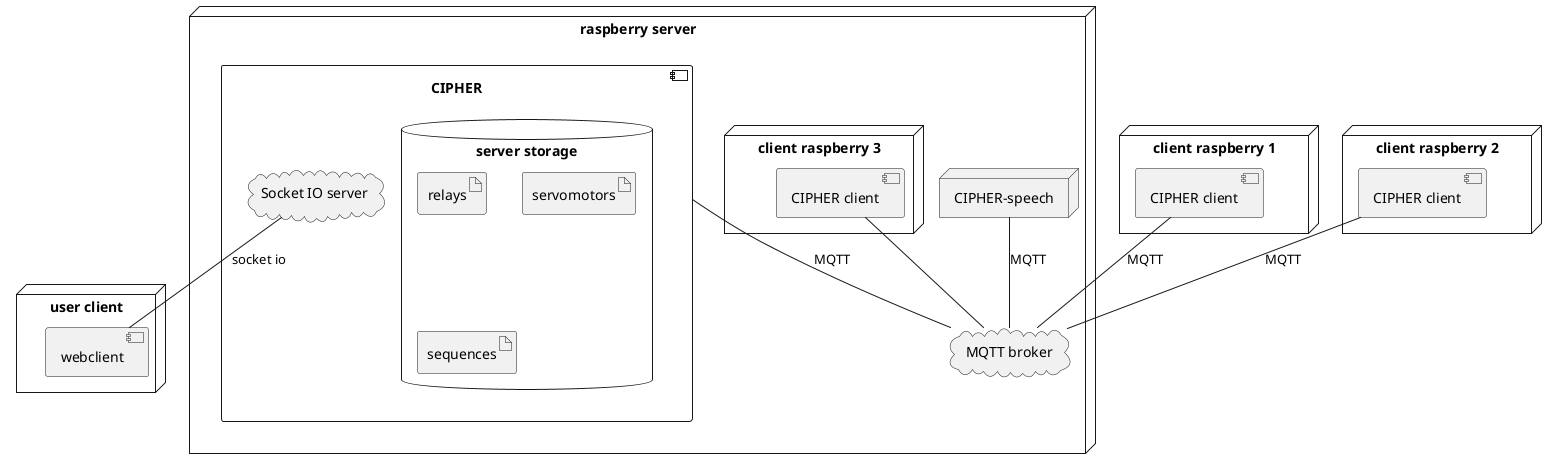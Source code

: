@startuml deployment

node "raspberry server" as raspi_server{
    cloud "MQTT broker" as MQTT
    component CIPHER{
        cloud "Socket IO server" as SocketIO
        database "server storage" as server{
            artifact relays
            artifact servomotors
            artifact sequences
        }
    }
    node "client raspberry 3" as raspi_client_3{
        component "CIPHER client" as CIPHER_client_3
        CIPHER_client_3 -- MQTT
    }
    node "CIPHER-speech" as speech
    speech -- MQTT : "MQTT"
    CIPHER -- MQTT : "MQTT"

}
node "client raspberry 1" as raspi_client_1{
    component "CIPHER client" as CIPHER_client_1
    CIPHER_client_1 -- MQTT : "MQTT"
}
node "client raspberry 2" as raspi_client_2{
    component "CIPHER client" as CIPHER_client_2
    CIPHER_client_2 -- MQTT : "MQTT"
}

node "user client" as user {
    component webclient
    SocketIO -- webclient : "socket io"
}

@enduml
